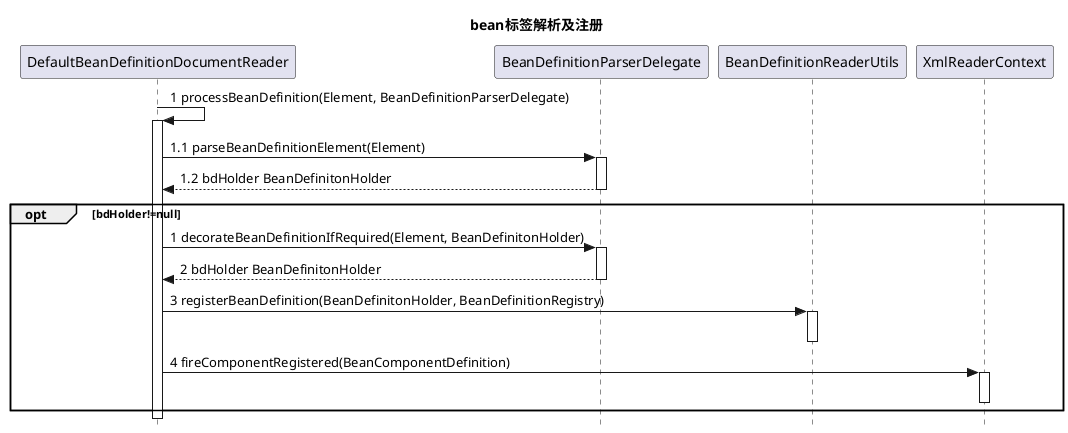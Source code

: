@startuml
'严格符合uml标准，线头为三角形，不能为箭头形
skinparam style strictuml
hide footbox
title bean标签解析及注册

participant DefaultBeanDefinitionDocumentReader

DefaultBeanDefinitionDocumentReader -> DefaultBeanDefinitionDocumentReader ++: 1 processBeanDefinition(Element, BeanDefinitionParserDelegate)

DefaultBeanDefinitionDocumentReader -> BeanDefinitionParserDelegate ++: 1.1 parseBeanDefinitionElement(Element)
return 1.2 bdHolder BeanDefinitonHolder

opt bdHolder!=null

    DefaultBeanDefinitionDocumentReader -> BeanDefinitionParserDelegate ++: 1 decorateBeanDefinitionIfRequired(Element, BeanDefinitonHolder)
    return 2 bdHolder BeanDefinitonHolder

    DefaultBeanDefinitionDocumentReader -> BeanDefinitionReaderUtils ++: 3 registerBeanDefinition(BeanDefinitonHolder, BeanDefinitionRegistry)
    '||20||
    deactivate BeanDefinitionReaderUtils
    DefaultBeanDefinitionDocumentReader -> XmlReaderContext ++: 4 fireComponentRegistered(BeanComponentDefinition)
    deactivate XmlReaderContext

end

@enduml